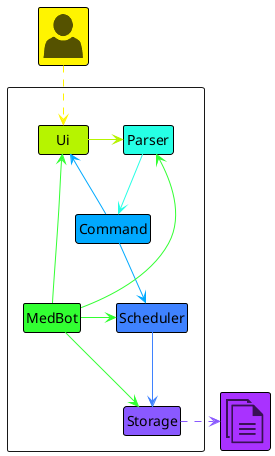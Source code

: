 @startuml ArchitectureDiagram
!include <office/Concepts/documents>
!include <office/Users/user>

' @@author jushg

!define USER_COLOR #FFF400
!define UI_COLOR #B6F400
!define MEDBOT_COLOR #32FF32
!define PARSER_COLOR #26FFE5
!define COMMAND_COLOR #00A9FF
!define SCHEDULER_COLOR #3F82FF
!define STORAGE_COLOR #8A59FF
!define DOCUMENT_COLOR #A932FF

' hide the circles in the diagram
hide circle
hide empty members
skinparam Shadowing false
skinparam MinClassWidth 50

skinparam Class {
    BorderThickness 1
    BorderColor #000000
}

package " "<<Rectangle>>{
    class MedBot MEDBOT_COLOR
    class Ui UI_COLOR
    class Parser PARSER_COLOR
    class Command COMMAND_COLOR
    class Scheduler SCHEDULER_COLOR
    class Storage  STORAGE_COLOR
}

class "<$user>" as User USER_COLOR
class "<$documents>" as Files  DOCUMENT_COLOR

User .down[USER_COLOR].> Ui
Ui -[UI_COLOR]left-> Parser
Parser -[PARSER_COLOR]-> Command
Command -[COMMAND_COLOR]-> Scheduler
Command -[COMMAND_COLOR]up-> Ui
Scheduler -[SCHEDULER_COLOR]-> Storage
MedBot -[MEDBOT_COLOR]up->Ui
MedBot -[MEDBOT_COLOR]-> Storage
MedBot -[MEDBOT_COLOR]left-> Parser
MedBot -[MEDBOT_COLOR]> Scheduler
Storage .right[STORAGE_COLOR]..>Files


@enduml